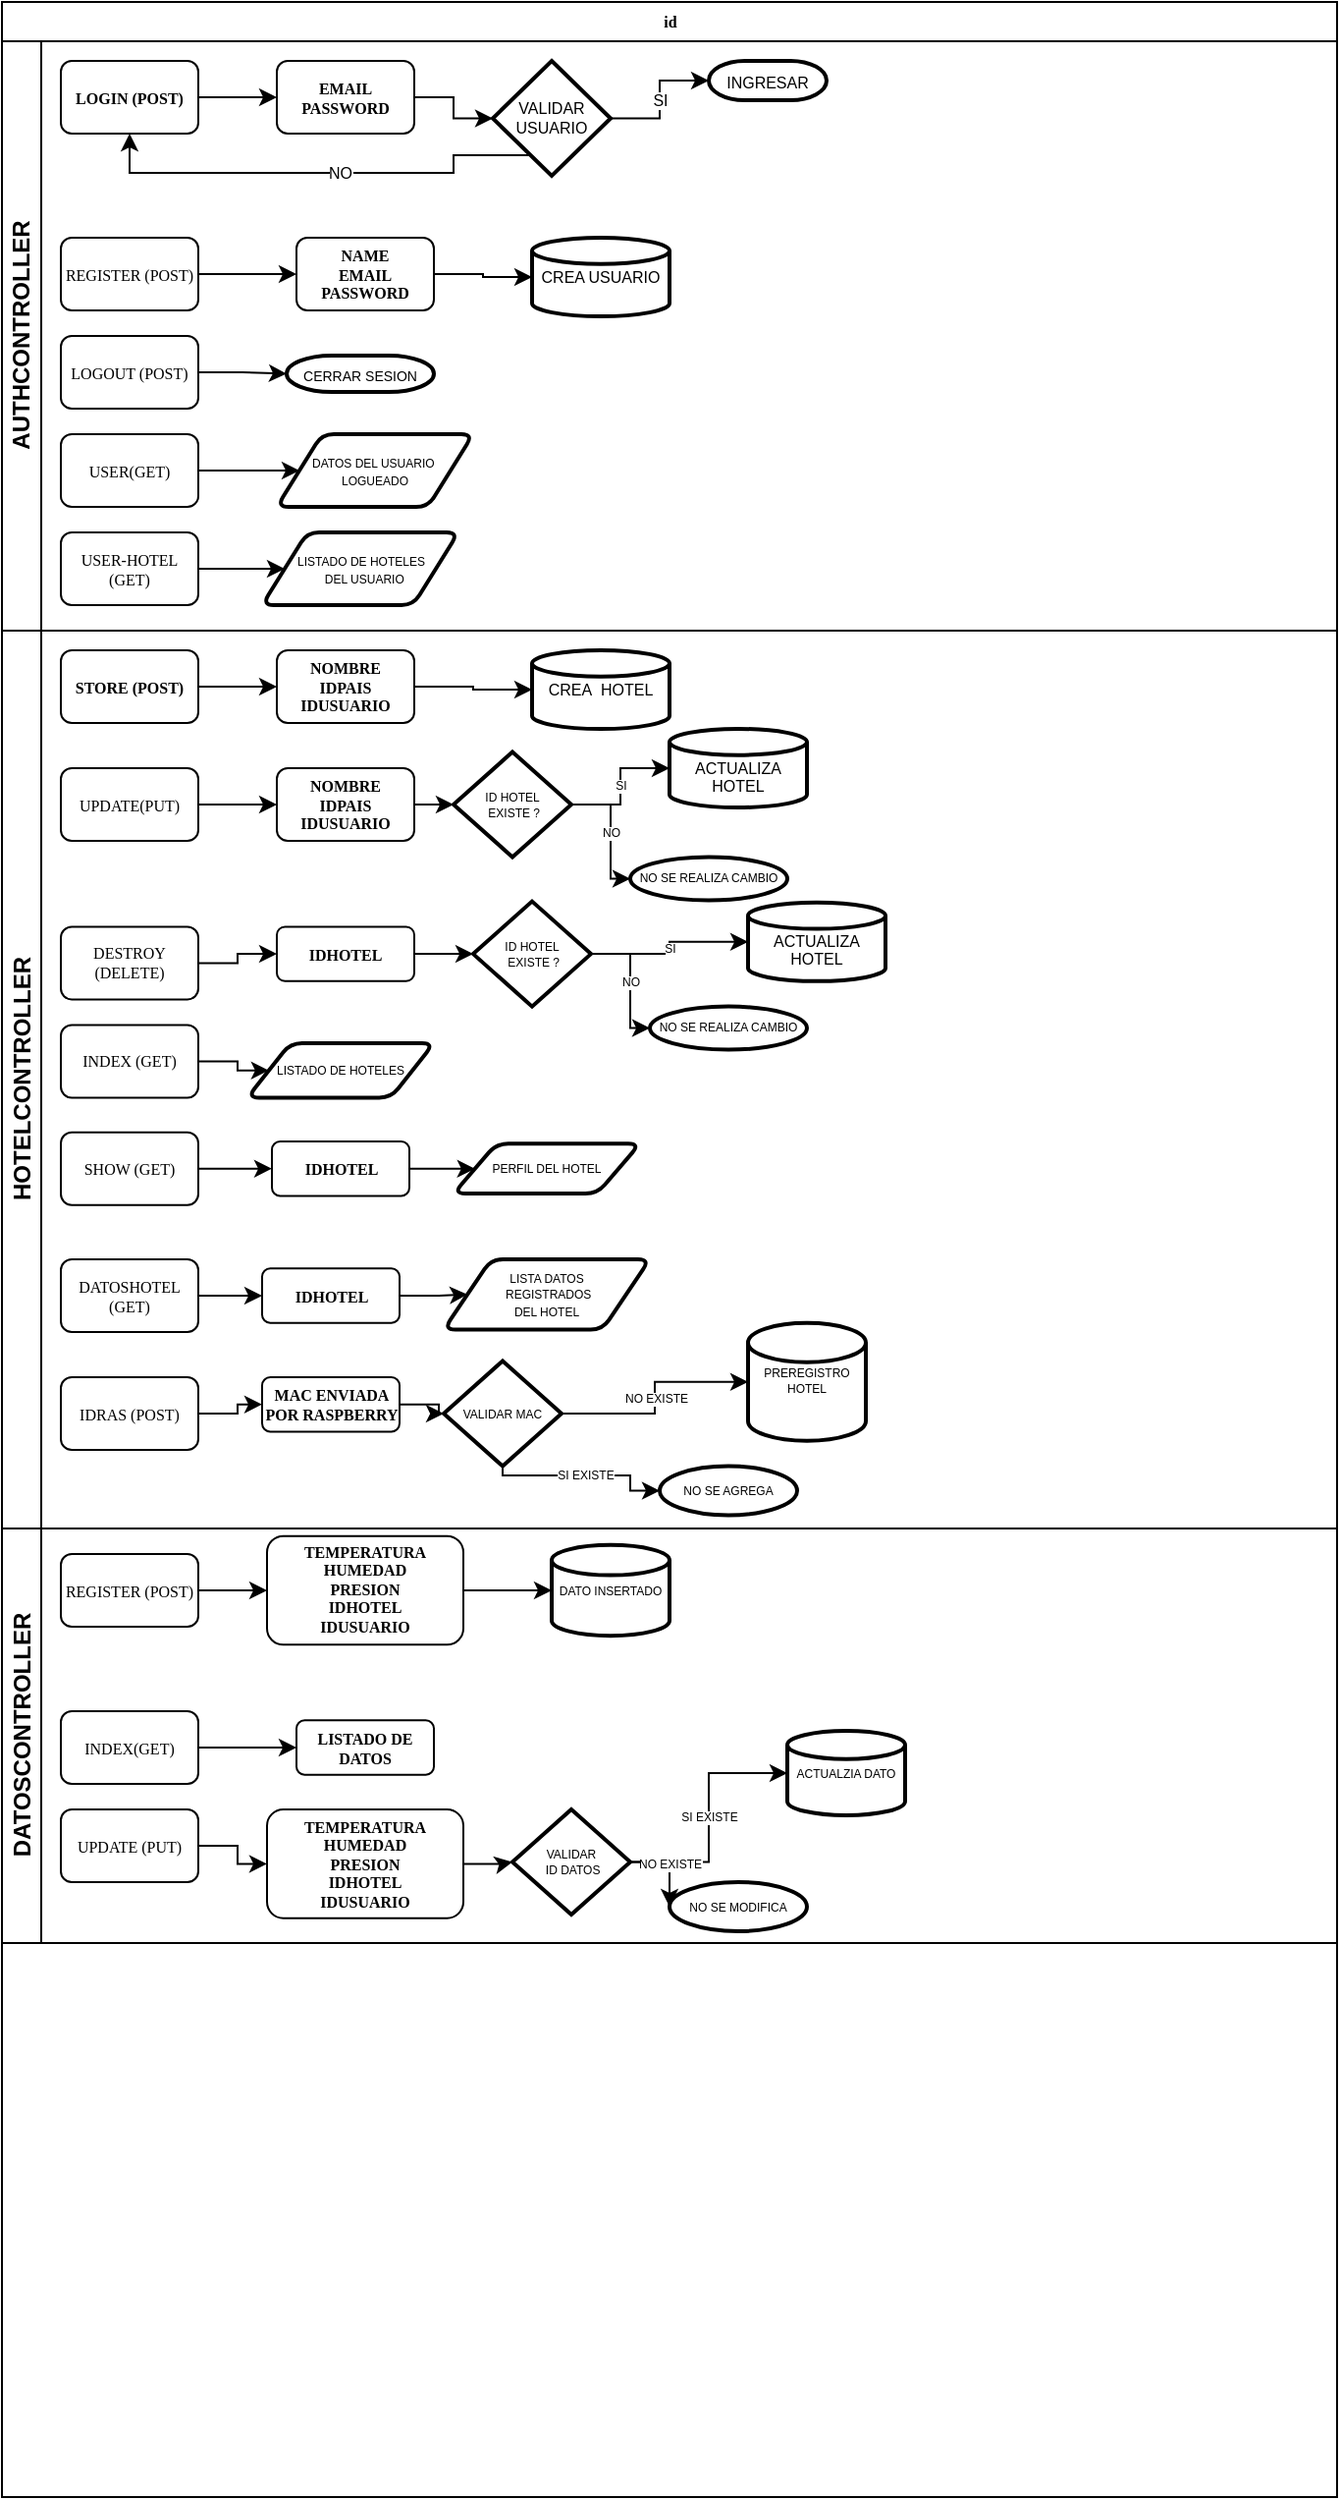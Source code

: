 <mxfile version="20.5.2" type="github"><diagram name="Page-1" id="c7488fd3-1785-93aa-aadb-54a6760d102a"><mxGraphModel dx="1038" dy="571" grid="1" gridSize="10" guides="1" tooltips="1" connect="1" arrows="1" fold="1" page="1" pageScale="1" pageWidth="1100" pageHeight="850" background="none" math="0" shadow="0"><root><mxCell id="0"/><mxCell id="1" parent="0"/><mxCell id="2b4e8129b02d487f-1" value="id" style="swimlane;html=1;childLayout=stackLayout;horizontal=1;startSize=20;horizontalStack=0;rounded=0;shadow=0;labelBackgroundColor=none;strokeWidth=1;fontFamily=Verdana;fontSize=8;align=center;" parent="1" vertex="1"><mxGeometry x="180" y="70" width="680" height="1270" as="geometry"/></mxCell><mxCell id="2b4e8129b02d487f-2" value="AUTHCONTROLLER" style="swimlane;html=1;startSize=20;horizontal=0;fontStyle=1" parent="2b4e8129b02d487f-1" vertex="1"><mxGeometry y="20" width="680" height="300" as="geometry"/></mxCell><mxCell id="rUFGvclLz8VlhE3gDAoU-9" value="" style="edgeStyle=orthogonalEdgeStyle;rounded=0;orthogonalLoop=1;jettySize=auto;html=1;fontSize=8;" parent="2b4e8129b02d487f-2" source="2b4e8129b02d487f-6" target="rUFGvclLz8VlhE3gDAoU-8" edge="1"><mxGeometry relative="1" as="geometry"/></mxCell><mxCell id="2b4e8129b02d487f-6" value="LOGIN (POST)" style="rounded=1;whiteSpace=wrap;html=1;shadow=0;labelBackgroundColor=none;strokeWidth=1;fontFamily=Verdana;fontSize=8;align=center;fontStyle=1" parent="2b4e8129b02d487f-2" vertex="1"><mxGeometry x="30" y="10.0" width="70" height="37" as="geometry"/></mxCell><mxCell id="rUFGvclLz8VlhE3gDAoU-12" value="" style="edgeStyle=orthogonalEdgeStyle;rounded=0;orthogonalLoop=1;jettySize=auto;html=1;fontSize=8;" parent="2b4e8129b02d487f-2" source="rUFGvclLz8VlhE3gDAoU-2" target="rUFGvclLz8VlhE3gDAoU-11" edge="1"><mxGeometry relative="1" as="geometry"/></mxCell><mxCell id="rUFGvclLz8VlhE3gDAoU-2" value="REGISTER (POST)" style="rounded=1;whiteSpace=wrap;html=1;shadow=0;labelBackgroundColor=none;strokeWidth=1;fontFamily=Verdana;fontSize=8;align=center;" parent="2b4e8129b02d487f-2" vertex="1"><mxGeometry x="30" y="100.0" width="70" height="37" as="geometry"/></mxCell><mxCell id="rUFGvclLz8VlhE3gDAoU-20" value="" style="edgeStyle=orthogonalEdgeStyle;rounded=0;orthogonalLoop=1;jettySize=auto;html=1;fontSize=8;" parent="2b4e8129b02d487f-2" source="rUFGvclLz8VlhE3gDAoU-3" target="rUFGvclLz8VlhE3gDAoU-19" edge="1"><mxGeometry relative="1" as="geometry"/></mxCell><mxCell id="rUFGvclLz8VlhE3gDAoU-3" value="LOGOUT (POST)" style="rounded=1;whiteSpace=wrap;html=1;shadow=0;labelBackgroundColor=none;strokeWidth=1;fontFamily=Verdana;fontSize=8;align=center;" parent="2b4e8129b02d487f-2" vertex="1"><mxGeometry x="30" y="150.0" width="70" height="37" as="geometry"/></mxCell><mxCell id="rUFGvclLz8VlhE3gDAoU-29" value="" style="edgeStyle=orthogonalEdgeStyle;rounded=0;orthogonalLoop=1;jettySize=auto;html=1;fontSize=7;" parent="2b4e8129b02d487f-2" source="rUFGvclLz8VlhE3gDAoU-4" target="rUFGvclLz8VlhE3gDAoU-25" edge="1"><mxGeometry relative="1" as="geometry"/></mxCell><mxCell id="rUFGvclLz8VlhE3gDAoU-4" value="USER(GET)" style="rounded=1;whiteSpace=wrap;html=1;shadow=0;labelBackgroundColor=none;strokeWidth=1;fontFamily=Verdana;fontSize=8;align=center;" parent="2b4e8129b02d487f-2" vertex="1"><mxGeometry x="30" y="200.0" width="70" height="37" as="geometry"/></mxCell><mxCell id="rUFGvclLz8VlhE3gDAoU-52" value="" style="edgeStyle=orthogonalEdgeStyle;rounded=0;orthogonalLoop=1;jettySize=auto;html=1;fontSize=7;" parent="2b4e8129b02d487f-2" source="rUFGvclLz8VlhE3gDAoU-5" target="rUFGvclLz8VlhE3gDAoU-51" edge="1"><mxGeometry relative="1" as="geometry"/></mxCell><mxCell id="rUFGvclLz8VlhE3gDAoU-5" value="USER-HOTEL (GET)" style="rounded=1;whiteSpace=wrap;html=1;shadow=0;labelBackgroundColor=none;strokeWidth=1;fontFamily=Verdana;fontSize=8;align=center;" parent="2b4e8129b02d487f-2" vertex="1"><mxGeometry x="30" y="250" width="70" height="37" as="geometry"/></mxCell><mxCell id="rUFGvclLz8VlhE3gDAoU-7" value="&lt;font style=&quot;font-size: 8px;&quot;&gt;INGRESAR&lt;/font&gt;" style="strokeWidth=2;html=1;shape=mxgraph.flowchart.terminator;whiteSpace=wrap;" parent="2b4e8129b02d487f-2" vertex="1"><mxGeometry x="360" y="10" width="60" height="20" as="geometry"/></mxCell><mxCell id="rUFGvclLz8VlhE3gDAoU-16" value="" style="edgeStyle=orthogonalEdgeStyle;rounded=0;orthogonalLoop=1;jettySize=auto;html=1;fontSize=8;" parent="2b4e8129b02d487f-2" source="rUFGvclLz8VlhE3gDAoU-8" target="rUFGvclLz8VlhE3gDAoU-15" edge="1"><mxGeometry relative="1" as="geometry"/></mxCell><mxCell id="rUFGvclLz8VlhE3gDAoU-8" value="EMAIL&lt;br&gt;PASSWORD" style="rounded=1;whiteSpace=wrap;html=1;shadow=0;labelBackgroundColor=none;strokeWidth=1;fontFamily=Verdana;fontSize=8;align=center;fontStyle=1" parent="2b4e8129b02d487f-2" vertex="1"><mxGeometry x="140" y="10.0" width="70" height="37" as="geometry"/></mxCell><mxCell id="rUFGvclLz8VlhE3gDAoU-14" value="" style="edgeStyle=orthogonalEdgeStyle;rounded=0;orthogonalLoop=1;jettySize=auto;html=1;fontSize=8;" parent="2b4e8129b02d487f-2" source="rUFGvclLz8VlhE3gDAoU-11" target="rUFGvclLz8VlhE3gDAoU-13" edge="1"><mxGeometry relative="1" as="geometry"/></mxCell><mxCell id="rUFGvclLz8VlhE3gDAoU-11" value="NAME&lt;br&gt;EMAIL&lt;br&gt;PASSWORD" style="rounded=1;whiteSpace=wrap;html=1;shadow=0;labelBackgroundColor=none;strokeWidth=1;fontFamily=Verdana;fontSize=8;align=center;fontStyle=1" parent="2b4e8129b02d487f-2" vertex="1"><mxGeometry x="150" y="100.0" width="70" height="37" as="geometry"/></mxCell><mxCell id="rUFGvclLz8VlhE3gDAoU-13" value="CREA USUARIO" style="strokeWidth=2;html=1;shape=mxgraph.flowchart.database;whiteSpace=wrap;fontSize=8;" parent="2b4e8129b02d487f-2" vertex="1"><mxGeometry x="270" y="100" width="70" height="40" as="geometry"/></mxCell><mxCell id="rUFGvclLz8VlhE3gDAoU-17" value="SI" style="edgeStyle=orthogonalEdgeStyle;rounded=0;orthogonalLoop=1;jettySize=auto;html=1;fontSize=8;" parent="2b4e8129b02d487f-2" source="rUFGvclLz8VlhE3gDAoU-15" target="rUFGvclLz8VlhE3gDAoU-7" edge="1"><mxGeometry relative="1" as="geometry"/></mxCell><mxCell id="rUFGvclLz8VlhE3gDAoU-18" value="NO" style="edgeStyle=orthogonalEdgeStyle;rounded=0;orthogonalLoop=1;jettySize=auto;html=1;fontSize=8;entryX=0.5;entryY=1;entryDx=0;entryDy=0;exitX=0.5;exitY=1;exitDx=0;exitDy=0;exitPerimeter=0;" parent="2b4e8129b02d487f-2" source="rUFGvclLz8VlhE3gDAoU-15" target="2b4e8129b02d487f-6" edge="1"><mxGeometry relative="1" as="geometry"><Array as="points"><mxPoint x="230" y="58"/><mxPoint x="230" y="67"/><mxPoint x="65" y="67"/></Array></mxGeometry></mxCell><mxCell id="rUFGvclLz8VlhE3gDAoU-15" value="VALIDAR USUARIO" style="strokeWidth=2;html=1;shape=mxgraph.flowchart.decision;whiteSpace=wrap;fontSize=8;" parent="2b4e8129b02d487f-2" vertex="1"><mxGeometry x="250" y="10" width="60" height="58.5" as="geometry"/></mxCell><mxCell id="rUFGvclLz8VlhE3gDAoU-19" value="&lt;font style=&quot;font-size: 7px;&quot;&gt;CERRAR SESION&lt;/font&gt;" style="strokeWidth=2;html=1;shape=mxgraph.flowchart.terminator;whiteSpace=wrap;" parent="2b4e8129b02d487f-2" vertex="1"><mxGeometry x="145" y="160" width="75" height="18.5" as="geometry"/></mxCell><mxCell id="rUFGvclLz8VlhE3gDAoU-25" value="&lt;font style=&quot;font-size: 6px;&quot;&gt;DATOS DEL USUARIO&amp;nbsp; LOGUEADO&lt;/font&gt;" style="shape=parallelogram;html=1;strokeWidth=2;perimeter=parallelogramPerimeter;whiteSpace=wrap;rounded=1;arcSize=12;size=0.23;fontSize=7;" parent="2b4e8129b02d487f-2" vertex="1"><mxGeometry x="140" y="200" width="100" height="37" as="geometry"/></mxCell><mxCell id="rUFGvclLz8VlhE3gDAoU-51" value="&lt;font style=&quot;font-size: 6px;&quot;&gt;LISTADO DE HOTELES&lt;br&gt;&amp;nbsp; DEL USUARIO&lt;/font&gt;" style="shape=parallelogram;html=1;strokeWidth=2;perimeter=parallelogramPerimeter;whiteSpace=wrap;rounded=1;arcSize=12;size=0.23;fontSize=7;" parent="2b4e8129b02d487f-2" vertex="1"><mxGeometry x="132.5" y="250" width="100" height="37" as="geometry"/></mxCell><mxCell id="2b4e8129b02d487f-3" value="HOTELCONTROLLER" style="swimlane;html=1;startSize=20;horizontal=0;" parent="2b4e8129b02d487f-1" vertex="1"><mxGeometry y="320" width="680" height="457" as="geometry"/></mxCell><mxCell id="rUFGvclLz8VlhE3gDAoU-63" value="" style="edgeStyle=orthogonalEdgeStyle;rounded=0;orthogonalLoop=1;jettySize=auto;html=1;fontSize=6;" parent="2b4e8129b02d487f-3" source="rUFGvclLz8VlhE3gDAoU-53" target="rUFGvclLz8VlhE3gDAoU-61" edge="1"><mxGeometry relative="1" as="geometry"/></mxCell><mxCell id="rUFGvclLz8VlhE3gDAoU-53" value="STORE (POST)" style="rounded=1;whiteSpace=wrap;html=1;shadow=0;labelBackgroundColor=none;strokeWidth=1;fontFamily=Verdana;fontSize=8;align=center;fontStyle=1" parent="2b4e8129b02d487f-3" vertex="1"><mxGeometry x="30" y="10" width="70" height="37" as="geometry"/></mxCell><mxCell id="rUFGvclLz8VlhE3gDAoU-68" value="" style="edgeStyle=orthogonalEdgeStyle;rounded=0;orthogonalLoop=1;jettySize=auto;html=1;fontSize=6;" parent="2b4e8129b02d487f-3" source="rUFGvclLz8VlhE3gDAoU-54" target="rUFGvclLz8VlhE3gDAoU-64" edge="1"><mxGeometry relative="1" as="geometry"/></mxCell><mxCell id="rUFGvclLz8VlhE3gDAoU-54" value="UPDATE(PUT)" style="rounded=1;whiteSpace=wrap;html=1;shadow=0;labelBackgroundColor=none;strokeWidth=1;fontFamily=Verdana;fontSize=8;align=center;" parent="2b4e8129b02d487f-3" vertex="1"><mxGeometry x="30" y="70" width="70" height="37" as="geometry"/></mxCell><mxCell id="rUFGvclLz8VlhE3gDAoU-77" value="" style="edgeStyle=orthogonalEdgeStyle;rounded=0;orthogonalLoop=1;jettySize=auto;html=1;fontSize=6;" parent="2b4e8129b02d487f-3" source="rUFGvclLz8VlhE3gDAoU-55" target="rUFGvclLz8VlhE3gDAoU-74" edge="1"><mxGeometry relative="1" as="geometry"/></mxCell><mxCell id="rUFGvclLz8VlhE3gDAoU-55" value="DESTROY&lt;br&gt;(DELETE)" style="rounded=1;whiteSpace=wrap;html=1;shadow=0;labelBackgroundColor=none;strokeWidth=1;fontFamily=Verdana;fontSize=8;align=center;" parent="2b4e8129b02d487f-3" vertex="1"><mxGeometry x="30" y="150.71" width="70" height="37" as="geometry"/></mxCell><mxCell id="rUFGvclLz8VlhE3gDAoU-86" value="" style="edgeStyle=orthogonalEdgeStyle;rounded=0;orthogonalLoop=1;jettySize=auto;html=1;fontSize=6;" parent="2b4e8129b02d487f-3" source="rUFGvclLz8VlhE3gDAoU-56" target="rUFGvclLz8VlhE3gDAoU-85" edge="1"><mxGeometry relative="1" as="geometry"/></mxCell><mxCell id="rUFGvclLz8VlhE3gDAoU-56" value="INDEX (GET)" style="rounded=1;whiteSpace=wrap;html=1;shadow=0;labelBackgroundColor=none;strokeWidth=1;fontFamily=Verdana;fontSize=8;align=center;" parent="2b4e8129b02d487f-3" vertex="1"><mxGeometry x="30" y="200.71" width="70" height="37" as="geometry"/></mxCell><mxCell id="rUFGvclLz8VlhE3gDAoU-88" value="" style="edgeStyle=orthogonalEdgeStyle;rounded=0;orthogonalLoop=1;jettySize=auto;html=1;fontSize=6;" parent="2b4e8129b02d487f-3" source="rUFGvclLz8VlhE3gDAoU-57" target="rUFGvclLz8VlhE3gDAoU-87" edge="1"><mxGeometry relative="1" as="geometry"/></mxCell><mxCell id="rUFGvclLz8VlhE3gDAoU-57" value="SHOW (GET)" style="rounded=1;whiteSpace=wrap;html=1;shadow=0;labelBackgroundColor=none;strokeWidth=1;fontFamily=Verdana;fontSize=8;align=center;" parent="2b4e8129b02d487f-3" vertex="1"><mxGeometry x="30" y="255.35" width="70" height="37" as="geometry"/></mxCell><mxCell id="rUFGvclLz8VlhE3gDAoU-94" value="" style="edgeStyle=orthogonalEdgeStyle;rounded=0;orthogonalLoop=1;jettySize=auto;html=1;fontSize=6;" parent="2b4e8129b02d487f-3" source="rUFGvclLz8VlhE3gDAoU-59" target="rUFGvclLz8VlhE3gDAoU-92" edge="1"><mxGeometry relative="1" as="geometry"/></mxCell><mxCell id="rUFGvclLz8VlhE3gDAoU-59" value="DATOSHOTEL&lt;br&gt;(GET)" style="rounded=1;whiteSpace=wrap;html=1;shadow=0;labelBackgroundColor=none;strokeWidth=1;fontFamily=Verdana;fontSize=8;align=center;" parent="2b4e8129b02d487f-3" vertex="1"><mxGeometry x="30" y="320" width="70" height="37" as="geometry"/></mxCell><mxCell id="rUFGvclLz8VlhE3gDAoU-98" value="" style="edgeStyle=orthogonalEdgeStyle;rounded=0;orthogonalLoop=1;jettySize=auto;html=1;fontSize=6;" parent="2b4e8129b02d487f-3" source="rUFGvclLz8VlhE3gDAoU-58" target="rUFGvclLz8VlhE3gDAoU-95" edge="1"><mxGeometry relative="1" as="geometry"/></mxCell><mxCell id="rUFGvclLz8VlhE3gDAoU-58" value="IDRAS (POST)" style="rounded=1;whiteSpace=wrap;html=1;shadow=0;labelBackgroundColor=none;strokeWidth=1;fontFamily=Verdana;fontSize=8;align=center;" parent="2b4e8129b02d487f-3" vertex="1"><mxGeometry x="30" y="380" width="70" height="37" as="geometry"/></mxCell><mxCell id="rUFGvclLz8VlhE3gDAoU-61" value="NOMBRE&lt;br&gt;IDPAIS&lt;br&gt;IDUSUARIO" style="rounded=1;whiteSpace=wrap;html=1;shadow=0;labelBackgroundColor=none;strokeWidth=1;fontFamily=Verdana;fontSize=8;align=center;fontStyle=1" parent="2b4e8129b02d487f-3" vertex="1"><mxGeometry x="140" y="10" width="70" height="37" as="geometry"/></mxCell><mxCell id="rUFGvclLz8VlhE3gDAoU-62" value="CREA&amp;nbsp; HOTEL" style="strokeWidth=2;html=1;shape=mxgraph.flowchart.database;whiteSpace=wrap;fontSize=8;" parent="2b4e8129b02d487f-3" vertex="1"><mxGeometry x="270" y="10" width="70" height="40" as="geometry"/></mxCell><mxCell id="rUFGvclLz8VlhE3gDAoU-60" value="" style="edgeStyle=orthogonalEdgeStyle;rounded=0;orthogonalLoop=1;jettySize=auto;html=1;fontSize=8;" parent="2b4e8129b02d487f-3" source="rUFGvclLz8VlhE3gDAoU-61" target="rUFGvclLz8VlhE3gDAoU-62" edge="1"><mxGeometry relative="1" as="geometry"/></mxCell><mxCell id="rUFGvclLz8VlhE3gDAoU-69" value="" style="edgeStyle=orthogonalEdgeStyle;rounded=0;orthogonalLoop=1;jettySize=auto;html=1;fontSize=6;" parent="2b4e8129b02d487f-3" source="rUFGvclLz8VlhE3gDAoU-64" target="rUFGvclLz8VlhE3gDAoU-67" edge="1"><mxGeometry relative="1" as="geometry"/></mxCell><mxCell id="rUFGvclLz8VlhE3gDAoU-64" value="NOMBRE&lt;br&gt;IDPAIS&lt;br&gt;IDUSUARIO" style="rounded=1;whiteSpace=wrap;html=1;shadow=0;labelBackgroundColor=none;strokeWidth=1;fontFamily=Verdana;fontSize=8;align=center;fontStyle=1" parent="2b4e8129b02d487f-3" vertex="1"><mxGeometry x="140" y="70" width="70" height="37" as="geometry"/></mxCell><mxCell id="rUFGvclLz8VlhE3gDAoU-65" value="&lt;br&gt;ACTUALIZA HOTEL" style="strokeWidth=2;html=1;shape=mxgraph.flowchart.database;whiteSpace=wrap;fontSize=8;" parent="2b4e8129b02d487f-3" vertex="1"><mxGeometry x="340" y="50" width="70" height="40" as="geometry"/></mxCell><mxCell id="rUFGvclLz8VlhE3gDAoU-70" value="SI" style="edgeStyle=orthogonalEdgeStyle;rounded=0;orthogonalLoop=1;jettySize=auto;html=1;fontSize=6;" parent="2b4e8129b02d487f-3" source="rUFGvclLz8VlhE3gDAoU-67" target="rUFGvclLz8VlhE3gDAoU-65" edge="1"><mxGeometry relative="1" as="geometry"/></mxCell><mxCell id="rUFGvclLz8VlhE3gDAoU-67" value="ID HOTEL&lt;br&gt;&amp;nbsp;EXISTE ?" style="strokeWidth=2;html=1;shape=mxgraph.flowchart.decision;whiteSpace=wrap;fontSize=6;" parent="2b4e8129b02d487f-3" vertex="1"><mxGeometry x="230" y="61.75" width="60" height="53.5" as="geometry"/></mxCell><mxCell id="rUFGvclLz8VlhE3gDAoU-71" value="NO SE REALIZA CAMBIO" style="ellipse;whiteSpace=wrap;html=1;fontSize=6;strokeWidth=2;" parent="2b4e8129b02d487f-3" vertex="1"><mxGeometry x="320" y="115.25" width="80" height="22" as="geometry"/></mxCell><mxCell id="rUFGvclLz8VlhE3gDAoU-72" value="NO" style="edgeStyle=orthogonalEdgeStyle;rounded=0;orthogonalLoop=1;jettySize=auto;html=1;fontSize=6;" parent="2b4e8129b02d487f-3" source="rUFGvclLz8VlhE3gDAoU-67" target="rUFGvclLz8VlhE3gDAoU-71" edge="1"><mxGeometry relative="1" as="geometry"/></mxCell><mxCell id="rUFGvclLz8VlhE3gDAoU-79" value="" style="edgeStyle=orthogonalEdgeStyle;rounded=0;orthogonalLoop=1;jettySize=auto;html=1;fontSize=6;" parent="2b4e8129b02d487f-3" source="rUFGvclLz8VlhE3gDAoU-74" target="rUFGvclLz8VlhE3gDAoU-78" edge="1"><mxGeometry relative="1" as="geometry"/></mxCell><mxCell id="rUFGvclLz8VlhE3gDAoU-74" value="IDHOTEL" style="rounded=1;whiteSpace=wrap;html=1;shadow=0;labelBackgroundColor=none;strokeWidth=1;fontFamily=Verdana;fontSize=8;align=center;fontStyle=1" parent="2b4e8129b02d487f-3" vertex="1"><mxGeometry x="140" y="150.71" width="70" height="27.71" as="geometry"/></mxCell><mxCell id="rUFGvclLz8VlhE3gDAoU-83" value="SI" style="edgeStyle=orthogonalEdgeStyle;rounded=0;orthogonalLoop=1;jettySize=auto;html=1;fontSize=6;entryX=0;entryY=0.5;entryDx=0;entryDy=0;entryPerimeter=0;" parent="2b4e8129b02d487f-3" source="rUFGvclLz8VlhE3gDAoU-78" target="rUFGvclLz8VlhE3gDAoU-81" edge="1"><mxGeometry relative="1" as="geometry"/></mxCell><mxCell id="rUFGvclLz8VlhE3gDAoU-84" value="NO" style="edgeStyle=orthogonalEdgeStyle;rounded=0;orthogonalLoop=1;jettySize=auto;html=1;fontSize=6;" parent="2b4e8129b02d487f-3" source="rUFGvclLz8VlhE3gDAoU-78" target="rUFGvclLz8VlhE3gDAoU-82" edge="1"><mxGeometry relative="1" as="geometry"/></mxCell><mxCell id="rUFGvclLz8VlhE3gDAoU-78" value="ID HOTEL&lt;br&gt;&amp;nbsp;EXISTE ?" style="strokeWidth=2;html=1;shape=mxgraph.flowchart.decision;whiteSpace=wrap;fontSize=6;" parent="2b4e8129b02d487f-3" vertex="1"><mxGeometry x="240" y="137.81" width="60" height="53.5" as="geometry"/></mxCell><mxCell id="rUFGvclLz8VlhE3gDAoU-81" value="&lt;br&gt;ACTUALIZA HOTEL" style="strokeWidth=2;html=1;shape=mxgraph.flowchart.database;whiteSpace=wrap;fontSize=8;" parent="2b4e8129b02d487f-3" vertex="1"><mxGeometry x="380" y="138.42" width="70" height="40" as="geometry"/></mxCell><mxCell id="rUFGvclLz8VlhE3gDAoU-82" value="NO SE REALIZA CAMBIO" style="ellipse;whiteSpace=wrap;html=1;fontSize=6;strokeWidth=2;" parent="2b4e8129b02d487f-3" vertex="1"><mxGeometry x="330" y="191.31" width="80" height="22" as="geometry"/></mxCell><mxCell id="rUFGvclLz8VlhE3gDAoU-85" value="&lt;font style=&quot;font-size: 6px;&quot;&gt;LISTADO DE HOTELES&lt;br&gt;&lt;/font&gt;" style="shape=parallelogram;html=1;strokeWidth=2;perimeter=parallelogramPerimeter;whiteSpace=wrap;rounded=1;arcSize=12;size=0.23;fontSize=7;" parent="2b4e8129b02d487f-3" vertex="1"><mxGeometry x="125" y="210" width="95" height="27.71" as="geometry"/></mxCell><mxCell id="rUFGvclLz8VlhE3gDAoU-90" value="" style="edgeStyle=orthogonalEdgeStyle;rounded=0;orthogonalLoop=1;jettySize=auto;html=1;fontSize=6;" parent="2b4e8129b02d487f-3" source="rUFGvclLz8VlhE3gDAoU-87" target="rUFGvclLz8VlhE3gDAoU-89" edge="1"><mxGeometry relative="1" as="geometry"/></mxCell><mxCell id="rUFGvclLz8VlhE3gDAoU-87" value="IDHOTEL" style="rounded=1;whiteSpace=wrap;html=1;shadow=0;labelBackgroundColor=none;strokeWidth=1;fontFamily=Verdana;fontSize=8;align=center;fontStyle=1" parent="2b4e8129b02d487f-3" vertex="1"><mxGeometry x="137.5" y="260.0" width="70" height="27.71" as="geometry"/></mxCell><mxCell id="rUFGvclLz8VlhE3gDAoU-89" value="&lt;font style=&quot;font-size: 6px;&quot;&gt;PERFIL DEL HOTEL&lt;br&gt;&lt;/font&gt;" style="shape=parallelogram;html=1;strokeWidth=2;perimeter=parallelogramPerimeter;whiteSpace=wrap;rounded=1;arcSize=12;size=0.23;fontSize=7;" parent="2b4e8129b02d487f-3" vertex="1"><mxGeometry x="230" y="261.17" width="95" height="25.35" as="geometry"/></mxCell><mxCell id="rUFGvclLz8VlhE3gDAoU-92" value="IDHOTEL" style="rounded=1;whiteSpace=wrap;html=1;shadow=0;labelBackgroundColor=none;strokeWidth=1;fontFamily=Verdana;fontSize=8;align=center;fontStyle=1" parent="2b4e8129b02d487f-3" vertex="1"><mxGeometry x="132.5" y="324.65" width="70" height="27.71" as="geometry"/></mxCell><mxCell id="rUFGvclLz8VlhE3gDAoU-93" value="&lt;font style=&quot;font-size: 6px;&quot;&gt;LISTA DATOS&lt;br&gt;&amp;nbsp;REGISTRADOS &lt;br&gt;DEL HOTEL&lt;br&gt;&lt;/font&gt;" style="shape=parallelogram;html=1;strokeWidth=2;perimeter=parallelogramPerimeter;whiteSpace=wrap;rounded=1;arcSize=12;size=0.23;fontSize=7;" parent="2b4e8129b02d487f-3" vertex="1"><mxGeometry x="225" y="320" width="105" height="35.81" as="geometry"/></mxCell><mxCell id="rUFGvclLz8VlhE3gDAoU-91" value="" style="edgeStyle=orthogonalEdgeStyle;rounded=0;orthogonalLoop=1;jettySize=auto;html=1;fontSize=6;" parent="2b4e8129b02d487f-3" source="rUFGvclLz8VlhE3gDAoU-92" target="rUFGvclLz8VlhE3gDAoU-93" edge="1"><mxGeometry relative="1" as="geometry"/></mxCell><mxCell id="rUFGvclLz8VlhE3gDAoU-99" value="" style="edgeStyle=orthogonalEdgeStyle;rounded=0;orthogonalLoop=1;jettySize=auto;html=1;fontSize=6;" parent="2b4e8129b02d487f-3" source="rUFGvclLz8VlhE3gDAoU-95" target="rUFGvclLz8VlhE3gDAoU-97" edge="1"><mxGeometry relative="1" as="geometry"/></mxCell><mxCell id="rUFGvclLz8VlhE3gDAoU-95" value="MAC ENVIADA POR RASPBERRY" style="rounded=1;whiteSpace=wrap;html=1;shadow=0;labelBackgroundColor=none;strokeWidth=1;fontFamily=Verdana;fontSize=8;align=center;fontStyle=1" parent="2b4e8129b02d487f-3" vertex="1"><mxGeometry x="132.5" y="380.0" width="70" height="27.71" as="geometry"/></mxCell><mxCell id="rUFGvclLz8VlhE3gDAoU-96" value="PREREGISTRO HOTEL" style="strokeWidth=2;html=1;shape=mxgraph.flowchart.database;whiteSpace=wrap;fontSize=6;" parent="2b4e8129b02d487f-3" vertex="1"><mxGeometry x="380" y="352.36" width="60" height="60" as="geometry"/></mxCell><mxCell id="rUFGvclLz8VlhE3gDAoU-100" value="NO EXISTE" style="edgeStyle=orthogonalEdgeStyle;rounded=0;orthogonalLoop=1;jettySize=auto;html=1;fontSize=6;" parent="2b4e8129b02d487f-3" source="rUFGvclLz8VlhE3gDAoU-97" target="rUFGvclLz8VlhE3gDAoU-96" edge="1"><mxGeometry relative="1" as="geometry"/></mxCell><mxCell id="rUFGvclLz8VlhE3gDAoU-102" value="SI EXISTE" style="edgeStyle=orthogonalEdgeStyle;rounded=0;orthogonalLoop=1;jettySize=auto;html=1;fontSize=6;entryX=0;entryY=0.5;entryDx=0;entryDy=0;entryPerimeter=0;" parent="2b4e8129b02d487f-3" source="rUFGvclLz8VlhE3gDAoU-97" target="rUFGvclLz8VlhE3gDAoU-101" edge="1"><mxGeometry relative="1" as="geometry"><Array as="points"><mxPoint x="255" y="430"/><mxPoint x="320" y="430"/><mxPoint x="320" y="438"/></Array></mxGeometry></mxCell><mxCell id="rUFGvclLz8VlhE3gDAoU-97" value="VALIDAR MAC" style="strokeWidth=2;html=1;shape=mxgraph.flowchart.decision;whiteSpace=wrap;fontSize=6;" parent="2b4e8129b02d487f-3" vertex="1"><mxGeometry x="225" y="371.75" width="60" height="53.5" as="geometry"/></mxCell><mxCell id="rUFGvclLz8VlhE3gDAoU-101" value="NO SE AGREGA" style="strokeWidth=2;html=1;shape=mxgraph.flowchart.start_1;whiteSpace=wrap;fontSize=6;" parent="2b4e8129b02d487f-3" vertex="1"><mxGeometry x="335" y="425.25" width="70" height="25" as="geometry"/></mxCell><mxCell id="2b4e8129b02d487f-4" value="DATOSCONTROLLER" style="swimlane;html=1;startSize=20;horizontal=0;" parent="2b4e8129b02d487f-1" vertex="1"><mxGeometry y="777" width="680" height="211" as="geometry"/></mxCell><mxCell id="rUFGvclLz8VlhE3gDAoU-120" value="" style="edgeStyle=orthogonalEdgeStyle;rounded=0;orthogonalLoop=1;jettySize=auto;html=1;fontSize=6;" parent="2b4e8129b02d487f-4" source="rUFGvclLz8VlhE3gDAoU-107" target="rUFGvclLz8VlhE3gDAoU-119" edge="1"><mxGeometry relative="1" as="geometry"/></mxCell><mxCell id="rUFGvclLz8VlhE3gDAoU-107" value="REGISTER (POST)" style="rounded=1;whiteSpace=wrap;html=1;shadow=0;labelBackgroundColor=none;strokeWidth=1;fontFamily=Verdana;fontSize=8;align=center;" parent="2b4e8129b02d487f-4" vertex="1"><mxGeometry x="30" y="13" width="70" height="37" as="geometry"/></mxCell><mxCell id="rUFGvclLz8VlhE3gDAoU-118" value="" style="edgeStyle=orthogonalEdgeStyle;rounded=0;orthogonalLoop=1;jettySize=auto;html=1;fontSize=6;" parent="2b4e8129b02d487f-4" source="rUFGvclLz8VlhE3gDAoU-109" target="rUFGvclLz8VlhE3gDAoU-116" edge="1"><mxGeometry relative="1" as="geometry"/></mxCell><mxCell id="rUFGvclLz8VlhE3gDAoU-109" value="INDEX(GET)" style="rounded=1;whiteSpace=wrap;html=1;shadow=0;labelBackgroundColor=none;strokeWidth=1;fontFamily=Verdana;fontSize=8;align=center;" parent="2b4e8129b02d487f-4" vertex="1"><mxGeometry x="30" y="93" width="70" height="37" as="geometry"/></mxCell><mxCell id="rUFGvclLz8VlhE3gDAoU-124" value="" style="edgeStyle=orthogonalEdgeStyle;rounded=0;orthogonalLoop=1;jettySize=auto;html=1;fontSize=6;" parent="2b4e8129b02d487f-4" source="rUFGvclLz8VlhE3gDAoU-110" target="rUFGvclLz8VlhE3gDAoU-123" edge="1"><mxGeometry relative="1" as="geometry"/></mxCell><mxCell id="rUFGvclLz8VlhE3gDAoU-110" value="UPDATE (PUT)" style="rounded=1;whiteSpace=wrap;html=1;shadow=0;labelBackgroundColor=none;strokeWidth=1;fontFamily=Verdana;fontSize=8;align=center;" parent="2b4e8129b02d487f-4" vertex="1"><mxGeometry x="30" y="143" width="70" height="37" as="geometry"/></mxCell><mxCell id="rUFGvclLz8VlhE3gDAoU-116" value="LISTADO DE DATOS" style="rounded=1;whiteSpace=wrap;html=1;shadow=0;labelBackgroundColor=none;strokeWidth=1;fontFamily=Verdana;fontSize=8;align=center;fontStyle=1" parent="2b4e8129b02d487f-4" vertex="1"><mxGeometry x="150" y="97.65" width="70" height="27.71" as="geometry"/></mxCell><mxCell id="rUFGvclLz8VlhE3gDAoU-122" value="" style="edgeStyle=orthogonalEdgeStyle;rounded=0;orthogonalLoop=1;jettySize=auto;html=1;fontSize=6;" parent="2b4e8129b02d487f-4" source="rUFGvclLz8VlhE3gDAoU-119" target="rUFGvclLz8VlhE3gDAoU-121" edge="1"><mxGeometry relative="1" as="geometry"/></mxCell><mxCell id="rUFGvclLz8VlhE3gDAoU-119" value="TEMPERATURA&lt;br&gt;HUMEDAD&lt;br&gt;PRESION&lt;br&gt;IDHOTEL&lt;br&gt;IDUSUARIO" style="rounded=1;whiteSpace=wrap;html=1;shadow=0;labelBackgroundColor=none;strokeWidth=1;fontFamily=Verdana;fontSize=8;align=center;fontStyle=1" parent="2b4e8129b02d487f-4" vertex="1"><mxGeometry x="135" y="3.82" width="100" height="55.35" as="geometry"/></mxCell><mxCell id="rUFGvclLz8VlhE3gDAoU-121" value="DATO INSERTADO" style="strokeWidth=2;html=1;shape=mxgraph.flowchart.database;whiteSpace=wrap;fontSize=6;" parent="2b4e8129b02d487f-4" vertex="1"><mxGeometry x="280" y="8.41" width="60" height="46.18" as="geometry"/></mxCell><mxCell id="rUFGvclLz8VlhE3gDAoU-126" value="" style="edgeStyle=orthogonalEdgeStyle;rounded=0;orthogonalLoop=1;jettySize=auto;html=1;fontSize=6;" parent="2b4e8129b02d487f-4" source="rUFGvclLz8VlhE3gDAoU-123" target="rUFGvclLz8VlhE3gDAoU-125" edge="1"><mxGeometry relative="1" as="geometry"/></mxCell><mxCell id="rUFGvclLz8VlhE3gDAoU-123" value="TEMPERATURA&lt;br&gt;HUMEDAD&lt;br&gt;PRESION&lt;br&gt;IDHOTEL&lt;br&gt;IDUSUARIO" style="rounded=1;whiteSpace=wrap;html=1;shadow=0;labelBackgroundColor=none;strokeWidth=1;fontFamily=Verdana;fontSize=8;align=center;fontStyle=1" parent="2b4e8129b02d487f-4" vertex="1"><mxGeometry x="135" y="143" width="100" height="55.35" as="geometry"/></mxCell><mxCell id="rUFGvclLz8VlhE3gDAoU-129" value="SI EXISTE" style="edgeStyle=orthogonalEdgeStyle;rounded=0;orthogonalLoop=1;jettySize=auto;html=1;fontSize=6;entryX=0;entryY=0.5;entryDx=0;entryDy=0;entryPerimeter=0;" parent="2b4e8129b02d487f-4" source="rUFGvclLz8VlhE3gDAoU-125" target="rUFGvclLz8VlhE3gDAoU-127" edge="1"><mxGeometry relative="1" as="geometry"/></mxCell><mxCell id="rUFGvclLz8VlhE3gDAoU-131" value="NO EXISTE" style="edgeStyle=orthogonalEdgeStyle;rounded=0;orthogonalLoop=1;jettySize=auto;html=1;fontSize=6;" parent="2b4e8129b02d487f-4" source="rUFGvclLz8VlhE3gDAoU-125" target="rUFGvclLz8VlhE3gDAoU-128" edge="1"><mxGeometry relative="1" as="geometry"/></mxCell><mxCell id="rUFGvclLz8VlhE3gDAoU-125" value="VALIDAR&lt;br&gt;&amp;nbsp;ID DATOS&lt;br&gt;" style="strokeWidth=2;html=1;shape=mxgraph.flowchart.decision;whiteSpace=wrap;fontSize=6;" parent="2b4e8129b02d487f-4" vertex="1"><mxGeometry x="260" y="143" width="60" height="53.5" as="geometry"/></mxCell><mxCell id="rUFGvclLz8VlhE3gDAoU-127" value="ACTUALZIA DATO" style="strokeWidth=2;html=1;shape=mxgraph.flowchart.database;whiteSpace=wrap;fontSize=6;" parent="2b4e8129b02d487f-4" vertex="1"><mxGeometry x="400" y="103" width="60" height="43" as="geometry"/></mxCell><mxCell id="rUFGvclLz8VlhE3gDAoU-128" value="NO SE MODIFICA" style="strokeWidth=2;html=1;shape=mxgraph.flowchart.start_1;whiteSpace=wrap;fontSize=6;" parent="2b4e8129b02d487f-4" vertex="1"><mxGeometry x="340" y="180" width="70" height="25" as="geometry"/></mxCell></root></mxGraphModel></diagram></mxfile>